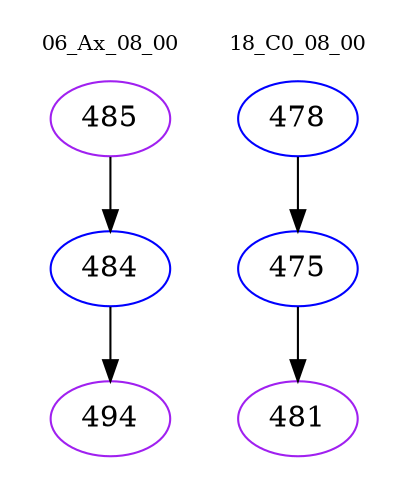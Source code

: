digraph{
subgraph cluster_0 {
color = white
label = "06_Ax_08_00";
fontsize=10;
T0_485 [label="485", color="purple"]
T0_485 -> T0_484 [color="black"]
T0_484 [label="484", color="blue"]
T0_484 -> T0_494 [color="black"]
T0_494 [label="494", color="purple"]
}
subgraph cluster_1 {
color = white
label = "18_C0_08_00";
fontsize=10;
T1_478 [label="478", color="blue"]
T1_478 -> T1_475 [color="black"]
T1_475 [label="475", color="blue"]
T1_475 -> T1_481 [color="black"]
T1_481 [label="481", color="purple"]
}
}
